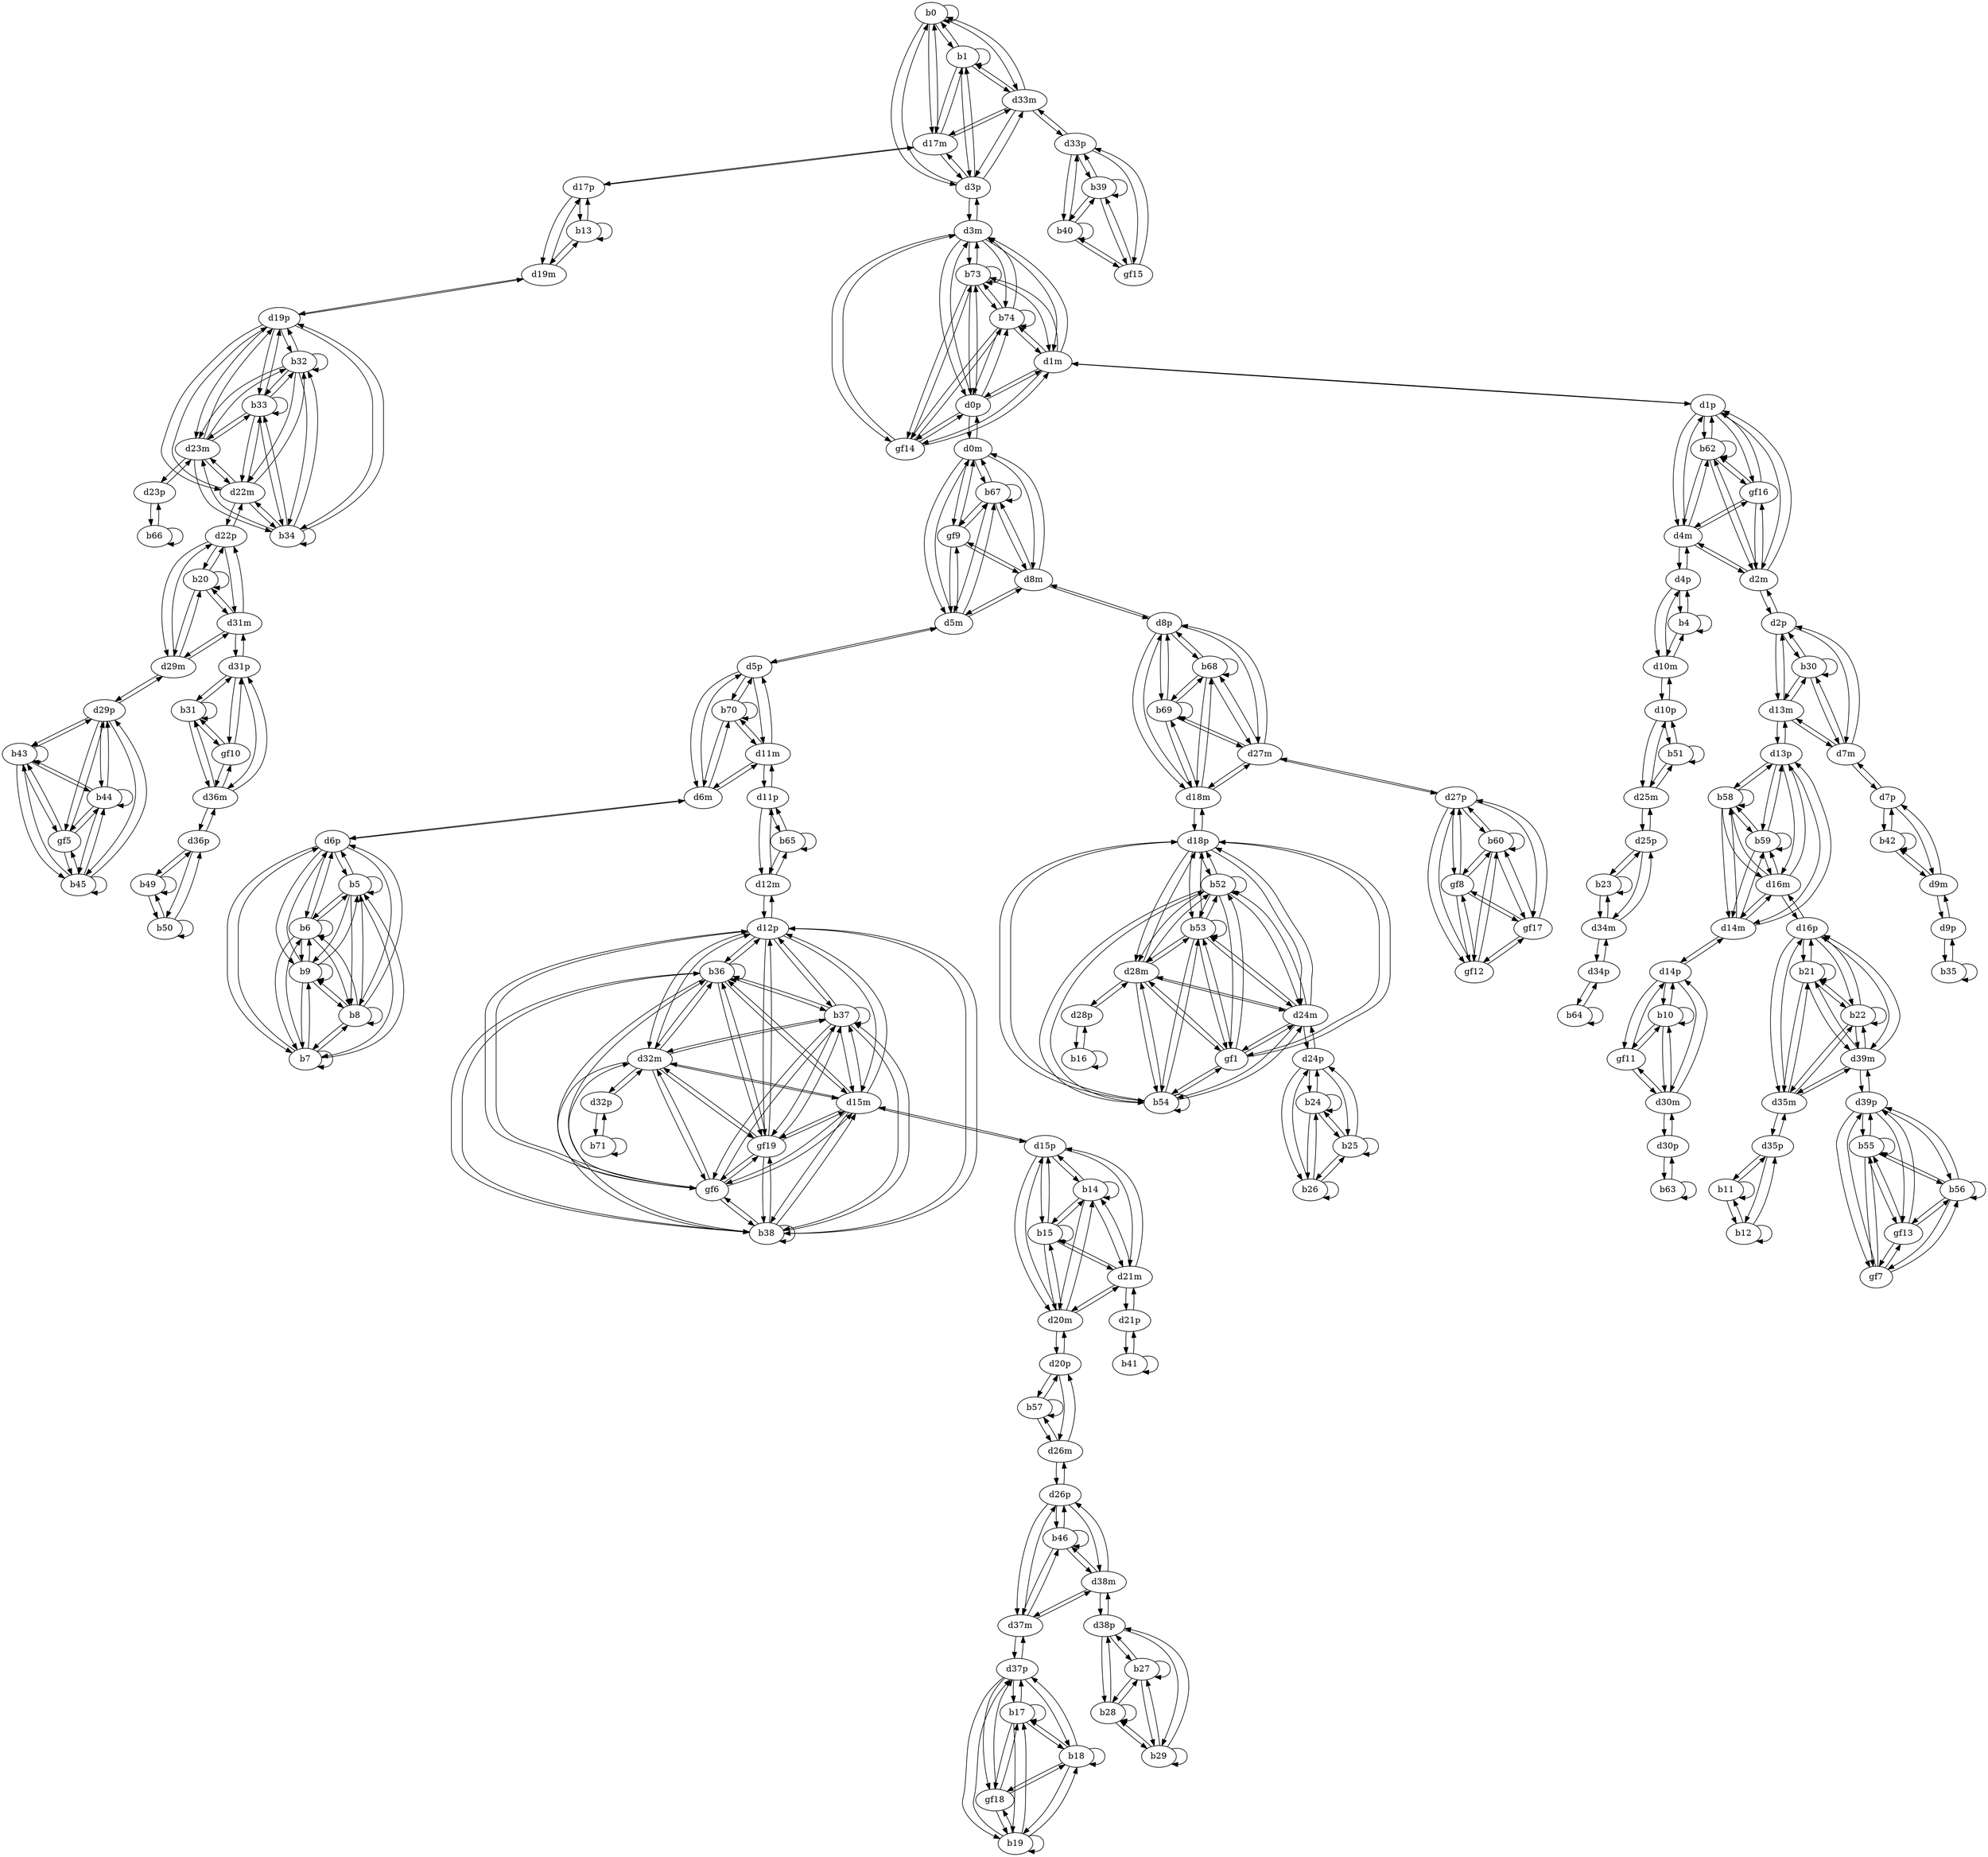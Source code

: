 digraph G {
  b0;
  b1;
  b4;
  b5;
  b6;
  b7;
  b8;
  b9;
  b10;
  gf11;
  b11;
  b12;
  b13;
  b14;
  b15;
  b16;
  b17;
  b18;
  b19;
  gf18;
  b20;
  b21;
  b22;
  b23;
  b24;
  b25;
  b26;
  b27;
  b28;
  b29;
  b30;
  b31;
  gf10;
  b32;
  b33;
  b34;
  b35;
  b36;
  b37;
  b38;
  gf6;
  gf19;
  b39;
  b40;
  gf15;
  b41;
  b42;
  b43;
  b44;
  b45;
  gf5;
  b46;
  b49;
  b50;
  b51;
  b52;
  b53;
  b54;
  gf1;
  b55;
  b56;
  gf7;
  gf13;
  b57;
  b58;
  b59;
  b60;
  gf8;
  gf12;
  gf17;
  b62;
  gf16;
  b63;
  b64;
  b65;
  b66;
  b67;
  gf9;
  b68;
  b69;
  b70;
  b71;
  b73;
  b74;
  gf14;
  d0m;
  d0p;
  d1m;
  d1p;
  d2m;
  d2p;
  d3m;
  d3p;
  d4m;
  d4p;
  d5m;
  d5p;
  d6m;
  d6p;
  d7m;
  d7p;
  d8m;
  d8p;
  d9m;
  d9p;
  d10m;
  d10p;
  d11m;
  d11p;
  d12m;
  d12p;
  d13m;
  d13p;
  d14m;
  d14p;
  d15m;
  d15p;
  d16m;
  d16p;
  d17m;
  d17p;
  d18m;
  d18p;
  d19m;
  d19p;
  d20m;
  d20p;
  d21m;
  d21p;
  d22m;
  d22p;
  d23m;
  d23p;
  d24m;
  d24p;
  d25m;
  d25p;
  d26m;
  d26p;
  d27m;
  d27p;
  d28m;
  d28p;
  d29m;
  d29p;
  d30m;
  d30p;
  d31m;
  d31p;
  d32m;
  d32p;
  d33m;
  d33p;
  d34m;
  d34p;
  d35m;
  d35p;
  d36m;
  d36p;
  d37m;
  d37p;
  d38m;
  d38p;
  d39m;
  d39p;
  b0 -> b0;
  b0 -> b1;
  b1 -> b0;
  b1 -> b1;
  b4 -> b4;
  b5 -> b5;
  b5 -> b6;
  b5 -> b7;
  b5 -> b8;
  b5 -> b9;
  b6 -> b5;
  b6 -> b6;
  b6 -> b7;
  b6 -> b8;
  b6 -> b9;
  b7 -> b5;
  b7 -> b6;
  b7 -> b7;
  b7 -> b8;
  b7 -> b9;
  b8 -> b5;
  b8 -> b6;
  b8 -> b7;
  b8 -> b8;
  b8 -> b9;
  b9 -> b5;
  b9 -> b6;
  b9 -> b7;
  b9 -> b8;
  b9 -> b9;
  b10 -> b10;
  b10 -> gf11;
  gf11 -> b10;
  b11 -> b11;
  b11 -> b12;
  b12 -> b11;
  b12 -> b12;
  b13 -> b13;
  b14 -> b14;
  b14 -> b15;
  b15 -> b14;
  b15 -> b15;
  b16 -> b16;
  b17 -> b17;
  b17 -> b18;
  b17 -> b19;
  b17 -> gf18;
  b18 -> b17;
  b18 -> b18;
  b18 -> b19;
  b18 -> gf18;
  b19 -> b17;
  b19 -> b18;
  b19 -> b19;
  b19 -> gf18;
  gf18 -> b17;
  gf18 -> b18;
  gf18 -> b19;
  b20 -> b20;
  b21 -> b21;
  b21 -> b22;
  b22 -> b21;
  b22 -> b22;
  b23 -> b23;
  b24 -> b24;
  b24 -> b25;
  b24 -> b26;
  b25 -> b24;
  b25 -> b25;
  b25 -> b26;
  b26 -> b24;
  b26 -> b25;
  b26 -> b26;
  b27 -> b27;
  b27 -> b28;
  b27 -> b29;
  b28 -> b27;
  b28 -> b28;
  b28 -> b29;
  b29 -> b27;
  b29 -> b28;
  b29 -> b29;
  b30 -> b30;
  b31 -> b31;
  b31 -> gf10;
  gf10 -> b31;
  b32 -> b32;
  b32 -> b33;
  b32 -> b34;
  b33 -> b32;
  b33 -> b33;
  b33 -> b34;
  b34 -> b32;
  b34 -> b33;
  b34 -> b34;
  b35 -> b35;
  b36 -> b36;
  b36 -> b37;
  b36 -> b38;
  b36 -> gf6;
  b36 -> gf19;
  b37 -> b36;
  b37 -> b37;
  b37 -> b38;
  b37 -> gf6;
  b37 -> gf19;
  b38 -> b36;
  b38 -> b37;
  b38 -> b38;
  b38 -> gf6;
  b38 -> gf19;
  gf6 -> b36;
  gf6 -> b37;
  gf6 -> b38;
  gf6 -> gf19;
  gf19 -> b36;
  gf19 -> b37;
  gf19 -> b38;
  gf19 -> gf6;
  b39 -> b39;
  b39 -> b40;
  b39 -> gf15;
  b40 -> b39;
  b40 -> b40;
  b40 -> gf15;
  gf15 -> b39;
  gf15 -> b40;
  b41 -> b41;
  b42 -> b42;
  b43 -> b43;
  b43 -> b44;
  b43 -> b45;
  b43 -> gf5;
  b44 -> b43;
  b44 -> b44;
  b44 -> b45;
  b44 -> gf5;
  b45 -> b43;
  b45 -> b44;
  b45 -> b45;
  b45 -> gf5;
  gf5 -> b43;
  gf5 -> b44;
  gf5 -> b45;
  b46 -> b46;
  b49 -> b49;
  b49 -> b50;
  b50 -> b49;
  b50 -> b50;
  b51 -> b51;
  b52 -> b52;
  b52 -> b53;
  b52 -> b54;
  b52 -> gf1;
  b53 -> b52;
  b53 -> b53;
  b53 -> b54;
  b53 -> gf1;
  b54 -> b52;
  b54 -> b53;
  b54 -> b54;
  b54 -> gf1;
  gf1 -> b52;
  gf1 -> b53;
  gf1 -> b54;
  b55 -> b55;
  b55 -> b56;
  b55 -> gf7;
  b55 -> gf13;
  b56 -> b55;
  b56 -> b56;
  b56 -> gf7;
  b56 -> gf13;
  gf7 -> b55;
  gf7 -> b56;
  gf7 -> gf13;
  gf13 -> b55;
  gf13 -> b56;
  gf13 -> gf7;
  b57 -> b57;
  b58 -> b58;
  b58 -> b59;
  b59 -> b58;
  b59 -> b59;
  b60 -> b60;
  b60 -> gf8;
  b60 -> gf12;
  b60 -> gf17;
  gf8 -> b60;
  gf8 -> gf12;
  gf8 -> gf17;
  gf12 -> b60;
  gf12 -> gf8;
  gf12 -> gf17;
  gf17 -> b60;
  gf17 -> gf8;
  gf17 -> gf12;
  b62 -> b62;
  b62 -> gf16;
  gf16 -> b62;
  b63 -> b63;
  b64 -> b64;
  b65 -> b65;
  b66 -> b66;
  b67 -> b67;
  b67 -> gf9;
  gf9 -> b67;
  b68 -> b68;
  b68 -> b69;
  b69 -> b68;
  b69 -> b69;
  b70 -> b70;
  b71 -> b71;
  b73 -> b73;
  b73 -> b74;
  b73 -> gf14;
  b74 -> b73;
  b74 -> b74;
  b74 -> gf14;
  gf14 -> b73;
  gf14 -> b74;
  d0m -> d0p;
  d0p -> d0m;
  b67 -> d0m;
  d0m -> b67;
  gf9 -> d0m;
  d0m -> gf9;
  b73 -> d0p;
  d0p -> b73;
  b74 -> d0p;
  d0p -> b74;
  gf14 -> d0p;
  d0p -> gf14;
  d1m -> d1p;
  d1p -> d1m;
  b73 -> d1m;
  d1m -> b73;
  b74 -> d1m;
  d1m -> b74;
  gf14 -> d1m;
  d1m -> gf14;
  b62 -> d1p;
  d1p -> b62;
  gf16 -> d1p;
  d1p -> gf16;
  d2m -> d2p;
  d2p -> d2m;
  b62 -> d2m;
  d2m -> b62;
  gf16 -> d2m;
  d2m -> gf16;
  b30 -> d2p;
  d2p -> b30;
  d3m -> d3p;
  d3p -> d3m;
  b73 -> d3m;
  d3m -> b73;
  b74 -> d3m;
  d3m -> b74;
  gf14 -> d3m;
  d3m -> gf14;
  b0 -> d3p;
  d3p -> b0;
  b1 -> d3p;
  d3p -> b1;
  d4m -> d4p;
  d4p -> d4m;
  b62 -> d4m;
  d4m -> b62;
  gf16 -> d4m;
  d4m -> gf16;
  b4 -> d4p;
  d4p -> b4;
  d5m -> d5p;
  d5p -> d5m;
  b67 -> d5m;
  d5m -> b67;
  gf9 -> d5m;
  d5m -> gf9;
  b70 -> d5p;
  d5p -> b70;
  d6m -> d6p;
  d6p -> d6m;
  b70 -> d6m;
  d6m -> b70;
  b5 -> d6p;
  d6p -> b5;
  b6 -> d6p;
  d6p -> b6;
  b7 -> d6p;
  d6p -> b7;
  b8 -> d6p;
  d6p -> b8;
  b9 -> d6p;
  d6p -> b9;
  d7m -> d7p;
  d7p -> d7m;
  b30 -> d7m;
  d7m -> b30;
  b42 -> d7p;
  d7p -> b42;
  d8m -> d8p;
  d8p -> d8m;
  b67 -> d8m;
  d8m -> b67;
  gf9 -> d8m;
  d8m -> gf9;
  b68 -> d8p;
  d8p -> b68;
  b69 -> d8p;
  d8p -> b69;
  d9m -> d9p;
  d9p -> d9m;
  b42 -> d9m;
  d9m -> b42;
  b35 -> d9p;
  d9p -> b35;
  d10m -> d10p;
  d10p -> d10m;
  b4 -> d10m;
  d10m -> b4;
  b51 -> d10p;
  d10p -> b51;
  d11m -> d11p;
  d11p -> d11m;
  b70 -> d11m;
  d11m -> b70;
  b65 -> d11p;
  d11p -> b65;
  d12m -> d12p;
  d12p -> d12m;
  b65 -> d12m;
  d12m -> b65;
  b36 -> d12p;
  d12p -> b36;
  b37 -> d12p;
  d12p -> b37;
  b38 -> d12p;
  d12p -> b38;
  gf6 -> d12p;
  d12p -> gf6;
  gf19 -> d12p;
  d12p -> gf19;
  d13m -> d13p;
  d13p -> d13m;
  b30 -> d13m;
  d13m -> b30;
  b58 -> d13p;
  d13p -> b58;
  b59 -> d13p;
  d13p -> b59;
  d14m -> d14p;
  d14p -> d14m;
  b58 -> d14m;
  d14m -> b58;
  b59 -> d14m;
  d14m -> b59;
  b10 -> d14p;
  d14p -> b10;
  gf11 -> d14p;
  d14p -> gf11;
  d15m -> d15p;
  d15p -> d15m;
  b36 -> d15m;
  d15m -> b36;
  b37 -> d15m;
  d15m -> b37;
  b38 -> d15m;
  d15m -> b38;
  gf6 -> d15m;
  d15m -> gf6;
  gf19 -> d15m;
  d15m -> gf19;
  b14 -> d15p;
  d15p -> b14;
  b15 -> d15p;
  d15p -> b15;
  d16m -> d16p;
  d16p -> d16m;
  b58 -> d16m;
  d16m -> b58;
  b59 -> d16m;
  d16m -> b59;
  b21 -> d16p;
  d16p -> b21;
  b22 -> d16p;
  d16p -> b22;
  d17m -> d17p;
  d17p -> d17m;
  b0 -> d17m;
  d17m -> b0;
  b1 -> d17m;
  d17m -> b1;
  b13 -> d17p;
  d17p -> b13;
  d18m -> d18p;
  d18p -> d18m;
  b68 -> d18m;
  d18m -> b68;
  b69 -> d18m;
  d18m -> b69;
  b52 -> d18p;
  d18p -> b52;
  b53 -> d18p;
  d18p -> b53;
  b54 -> d18p;
  d18p -> b54;
  gf1 -> d18p;
  d18p -> gf1;
  d19m -> d19p;
  d19p -> d19m;
  b13 -> d19m;
  d19m -> b13;
  b32 -> d19p;
  d19p -> b32;
  b33 -> d19p;
  d19p -> b33;
  b34 -> d19p;
  d19p -> b34;
  d20m -> d20p;
  d20p -> d20m;
  b14 -> d20m;
  d20m -> b14;
  b15 -> d20m;
  d20m -> b15;
  b57 -> d20p;
  d20p -> b57;
  d21m -> d21p;
  d21p -> d21m;
  b14 -> d21m;
  d21m -> b14;
  b15 -> d21m;
  d21m -> b15;
  b41 -> d21p;
  d21p -> b41;
  d22m -> d22p;
  d22p -> d22m;
  b32 -> d22m;
  d22m -> b32;
  b33 -> d22m;
  d22m -> b33;
  b34 -> d22m;
  d22m -> b34;
  b20 -> d22p;
  d22p -> b20;
  d23m -> d23p;
  d23p -> d23m;
  b32 -> d23m;
  d23m -> b32;
  b33 -> d23m;
  d23m -> b33;
  b34 -> d23m;
  d23m -> b34;
  b66 -> d23p;
  d23p -> b66;
  d24m -> d24p;
  d24p -> d24m;
  b52 -> d24m;
  d24m -> b52;
  b53 -> d24m;
  d24m -> b53;
  b54 -> d24m;
  d24m -> b54;
  gf1 -> d24m;
  d24m -> gf1;
  b24 -> d24p;
  d24p -> b24;
  b25 -> d24p;
  d24p -> b25;
  b26 -> d24p;
  d24p -> b26;
  d25m -> d25p;
  d25p -> d25m;
  b51 -> d25m;
  d25m -> b51;
  b23 -> d25p;
  d25p -> b23;
  d26m -> d26p;
  d26p -> d26m;
  b57 -> d26m;
  d26m -> b57;
  b46 -> d26p;
  d26p -> b46;
  d27m -> d27p;
  d27p -> d27m;
  b68 -> d27m;
  d27m -> b68;
  b69 -> d27m;
  d27m -> b69;
  b60 -> d27p;
  d27p -> b60;
  gf8 -> d27p;
  d27p -> gf8;
  gf12 -> d27p;
  d27p -> gf12;
  gf17 -> d27p;
  d27p -> gf17;
  d28m -> d28p;
  d28p -> d28m;
  b52 -> d28m;
  d28m -> b52;
  b53 -> d28m;
  d28m -> b53;
  b54 -> d28m;
  d28m -> b54;
  gf1 -> d28m;
  d28m -> gf1;
  b16 -> d28p;
  d28p -> b16;
  d29m -> d29p;
  d29p -> d29m;
  b20 -> d29m;
  d29m -> b20;
  b43 -> d29p;
  d29p -> b43;
  b44 -> d29p;
  d29p -> b44;
  b45 -> d29p;
  d29p -> b45;
  gf5 -> d29p;
  d29p -> gf5;
  d30m -> d30p;
  d30p -> d30m;
  b10 -> d30m;
  d30m -> b10;
  gf11 -> d30m;
  d30m -> gf11;
  b63 -> d30p;
  d30p -> b63;
  d31m -> d31p;
  d31p -> d31m;
  b20 -> d31m;
  d31m -> b20;
  b31 -> d31p;
  d31p -> b31;
  gf10 -> d31p;
  d31p -> gf10;
  d32m -> d32p;
  d32p -> d32m;
  b36 -> d32m;
  d32m -> b36;
  b37 -> d32m;
  d32m -> b37;
  b38 -> d32m;
  d32m -> b38;
  gf6 -> d32m;
  d32m -> gf6;
  gf19 -> d32m;
  d32m -> gf19;
  b71 -> d32p;
  d32p -> b71;
  d33m -> d33p;
  d33p -> d33m;
  b0 -> d33m;
  d33m -> b0;
  b1 -> d33m;
  d33m -> b1;
  b39 -> d33p;
  d33p -> b39;
  b40 -> d33p;
  d33p -> b40;
  gf15 -> d33p;
  d33p -> gf15;
  d34m -> d34p;
  d34p -> d34m;
  b23 -> d34m;
  d34m -> b23;
  b64 -> d34p;
  d34p -> b64;
  d35m -> d35p;
  d35p -> d35m;
  b21 -> d35m;
  d35m -> b21;
  b22 -> d35m;
  d35m -> b22;
  b11 -> d35p;
  d35p -> b11;
  b12 -> d35p;
  d35p -> b12;
  d36m -> d36p;
  d36p -> d36m;
  b31 -> d36m;
  d36m -> b31;
  gf10 -> d36m;
  d36m -> gf10;
  b49 -> d36p;
  d36p -> b49;
  b50 -> d36p;
  d36p -> b50;
  d37m -> d37p;
  d37p -> d37m;
  b46 -> d37m;
  d37m -> b46;
  b17 -> d37p;
  d37p -> b17;
  b18 -> d37p;
  d37p -> b18;
  b19 -> d37p;
  d37p -> b19;
  gf18 -> d37p;
  d37p -> gf18;
  d38m -> d38p;
  d38p -> d38m;
  b46 -> d38m;
  d38m -> b46;
  b27 -> d38p;
  d38p -> b27;
  b28 -> d38p;
  d38p -> b28;
  b29 -> d38p;
  d38p -> b29;
  d39m -> d39p;
  d39p -> d39m;
  b21 -> d39m;
  d39m -> b21;
  b22 -> d39m;
  d39m -> b22;
  b55 -> d39p;
  d39p -> b55;
  b56 -> d39p;
  d39p -> b56;
  gf7 -> d39p;
  d39p -> gf7;
  gf13 -> d39p;
  d39p -> gf13;
  d3p -> d17m;
  d3p -> d33m;
  d17m -> d3p;
  d17m -> d33m;
  d33m -> d3p;
  d33m -> d17m;
  d4p -> d10m;
  d10m -> d4p;
  d14p -> d30m;
  d30m -> d14p;
  d17p -> d19m;
  d19m -> d17p;
  d15p -> d20m;
  d15p -> d21m;
  d20m -> d15p;
  d20m -> d21m;
  d21m -> d15p;
  d21m -> d20m;
  d22p -> d29m;
  d22p -> d31m;
  d29m -> d22p;
  d29m -> d31m;
  d31m -> d22p;
  d31m -> d29m;
  d16p -> d35m;
  d16p -> d39m;
  d35m -> d16p;
  d35m -> d39m;
  d39m -> d16p;
  d39m -> d35m;
  d25p -> d34m;
  d34m -> d25p;
  d2p -> d7m;
  d2p -> d13m;
  d7m -> d2p;
  d7m -> d13m;
  d13m -> d2p;
  d13m -> d7m;
  d31p -> d36m;
  d36m -> d31p;
  d19p -> d22m;
  d19p -> d23m;
  d22m -> d19p;
  d22m -> d23m;
  d23m -> d19p;
  d23m -> d22m;
  d12p -> d15m;
  d12p -> d32m;
  d15m -> d12p;
  d15m -> d32m;
  d32m -> d12p;
  d32m -> d15m;
  d7p -> d9m;
  d9m -> d7p;
  d26p -> d37m;
  d26p -> d38m;
  d37m -> d26p;
  d37m -> d38m;
  d38m -> d26p;
  d38m -> d37m;
  d10p -> d25m;
  d25m -> d10p;
  d18p -> d24m;
  d18p -> d28m;
  d24m -> d18p;
  d24m -> d28m;
  d28m -> d18p;
  d28m -> d24m;
  d20p -> d26m;
  d26m -> d20p;
  d13p -> d14m;
  d13p -> d16m;
  d14m -> d13p;
  d14m -> d16m;
  d16m -> d13p;
  d16m -> d14m;
  d1p -> d2m;
  d1p -> d4m;
  d2m -> d1p;
  d2m -> d4m;
  d4m -> d1p;
  d4m -> d2m;
  d11p -> d12m;
  d12m -> d11p;
  d0m -> d5m;
  d0m -> d8m;
  d5m -> d0m;
  d5m -> d8m;
  d8m -> d0m;
  d8m -> d5m;
  d8p -> d18m;
  d8p -> d27m;
  d18m -> d8p;
  d18m -> d27m;
  d27m -> d8p;
  d27m -> d18m;
  d5p -> d6m;
  d5p -> d11m;
  d6m -> d5p;
  d6m -> d11m;
  d11m -> d5p;
  d11m -> d6m;
  d0p -> d1m;
  d0p -> d3m;
  d1m -> d0p;
  d1m -> d3m;
  d3m -> d0p;
  d3m -> d1m;
}
